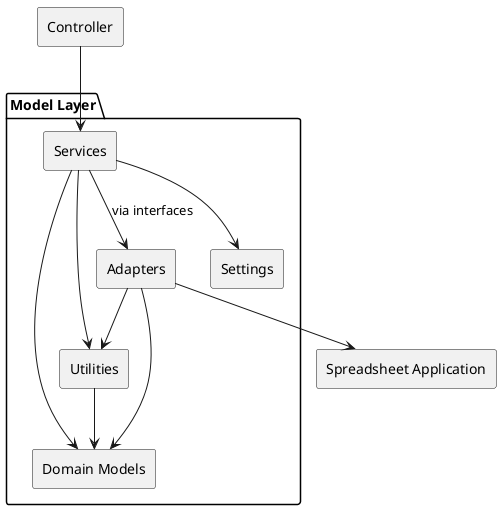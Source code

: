 @startuml
skinparam componentStyle rectangle
skinparam defaultTextAlignment center

package "Model Layer" {
  [Domain Models] as DomainModel
  [Services] as Services
  [Adapters] as Adapters
  [Utilities] as Utils
  [Settings] as Settings
}

[Spreadsheet Application] as SpreadsheetApplication

' External component
[Controller] as Controller

' Dependencies inside model layer
Services --> DomainModel
Services --> Utils
Services --> Adapters: via interfaces
Services --> Settings
Adapters --> Utils
Adapters --> DomainModel
Utils --> DomainModel

' External interaction
Controller --> Services
Adapters --> SpreadsheetApplication

@enduml
